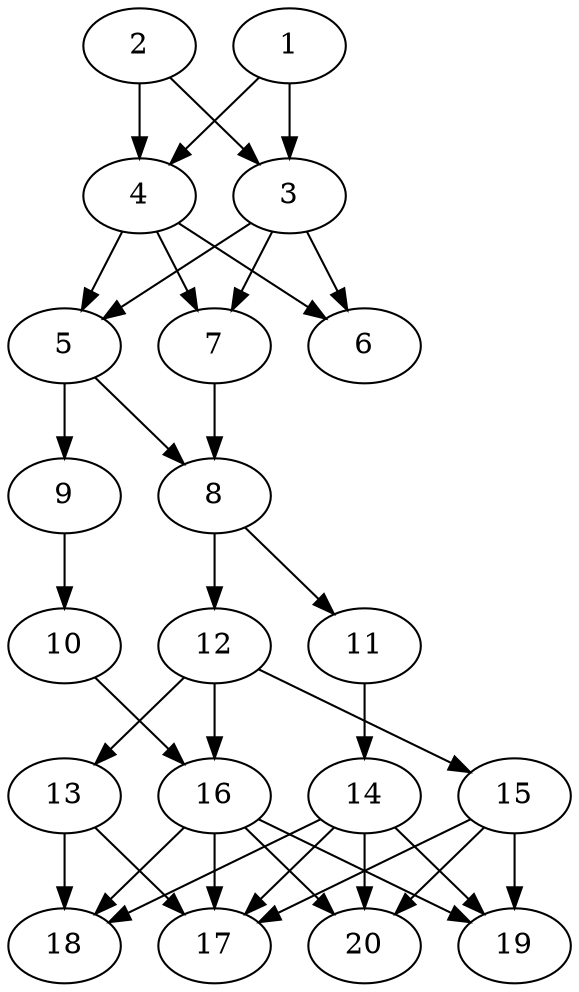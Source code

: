 // DAG automatically generated by daggen at Tue Jul 23 14:31:37 2019
// ./daggen --dot -n 20 --ccr 0.5 --fat 0.5 --regular 0.5 --density 0.8 --mindata 5242880 --maxdata 52428800 
digraph G {
  1 [size="39510016", alpha="0.18", expect_size="19755008"] 
  1 -> 3 [size ="19755008"]
  1 -> 4 [size ="19755008"]
  2 [size="39946240", alpha="0.01", expect_size="19973120"] 
  2 -> 3 [size ="19973120"]
  2 -> 4 [size ="19973120"]
  3 [size="55422976", alpha="0.08", expect_size="27711488"] 
  3 -> 5 [size ="27711488"]
  3 -> 6 [size ="27711488"]
  3 -> 7 [size ="27711488"]
  4 [size="87011328", alpha="0.13", expect_size="43505664"] 
  4 -> 5 [size ="43505664"]
  4 -> 6 [size ="43505664"]
  4 -> 7 [size ="43505664"]
  5 [size="57186304", alpha="0.14", expect_size="28593152"] 
  5 -> 8 [size ="28593152"]
  5 -> 9 [size ="28593152"]
  6 [size="29931520", alpha="0.15", expect_size="14965760"] 
  7 [size="27729920", alpha="0.12", expect_size="13864960"] 
  7 -> 8 [size ="13864960"]
  8 [size="65566720", alpha="0.19", expect_size="32783360"] 
  8 -> 11 [size ="32783360"]
  8 -> 12 [size ="32783360"]
  9 [size="65851392", alpha="0.07", expect_size="32925696"] 
  9 -> 10 [size ="32925696"]
  10 [size="84031488", alpha="0.01", expect_size="42015744"] 
  10 -> 16 [size ="42015744"]
  11 [size="41502720", alpha="0.10", expect_size="20751360"] 
  11 -> 14 [size ="20751360"]
  12 [size="30746624", alpha="0.13", expect_size="15373312"] 
  12 -> 13 [size ="15373312"]
  12 -> 15 [size ="15373312"]
  12 -> 16 [size ="15373312"]
  13 [size="36597760", alpha="0.14", expect_size="18298880"] 
  13 -> 17 [size ="18298880"]
  13 -> 18 [size ="18298880"]
  14 [size="74088448", alpha="0.04", expect_size="37044224"] 
  14 -> 17 [size ="37044224"]
  14 -> 18 [size ="37044224"]
  14 -> 19 [size ="37044224"]
  14 -> 20 [size ="37044224"]
  15 [size="41689088", alpha="0.13", expect_size="20844544"] 
  15 -> 17 [size ="20844544"]
  15 -> 19 [size ="20844544"]
  15 -> 20 [size ="20844544"]
  16 [size="13737984", alpha="0.00", expect_size="6868992"] 
  16 -> 17 [size ="6868992"]
  16 -> 18 [size ="6868992"]
  16 -> 19 [size ="6868992"]
  16 -> 20 [size ="6868992"]
  17 [size="85909504", alpha="0.10", expect_size="42954752"] 
  18 [size="49096704", alpha="0.05", expect_size="24548352"] 
  19 [size="43653120", alpha="0.04", expect_size="21826560"] 
  20 [size="75280384", alpha="0.10", expect_size="37640192"] 
}
